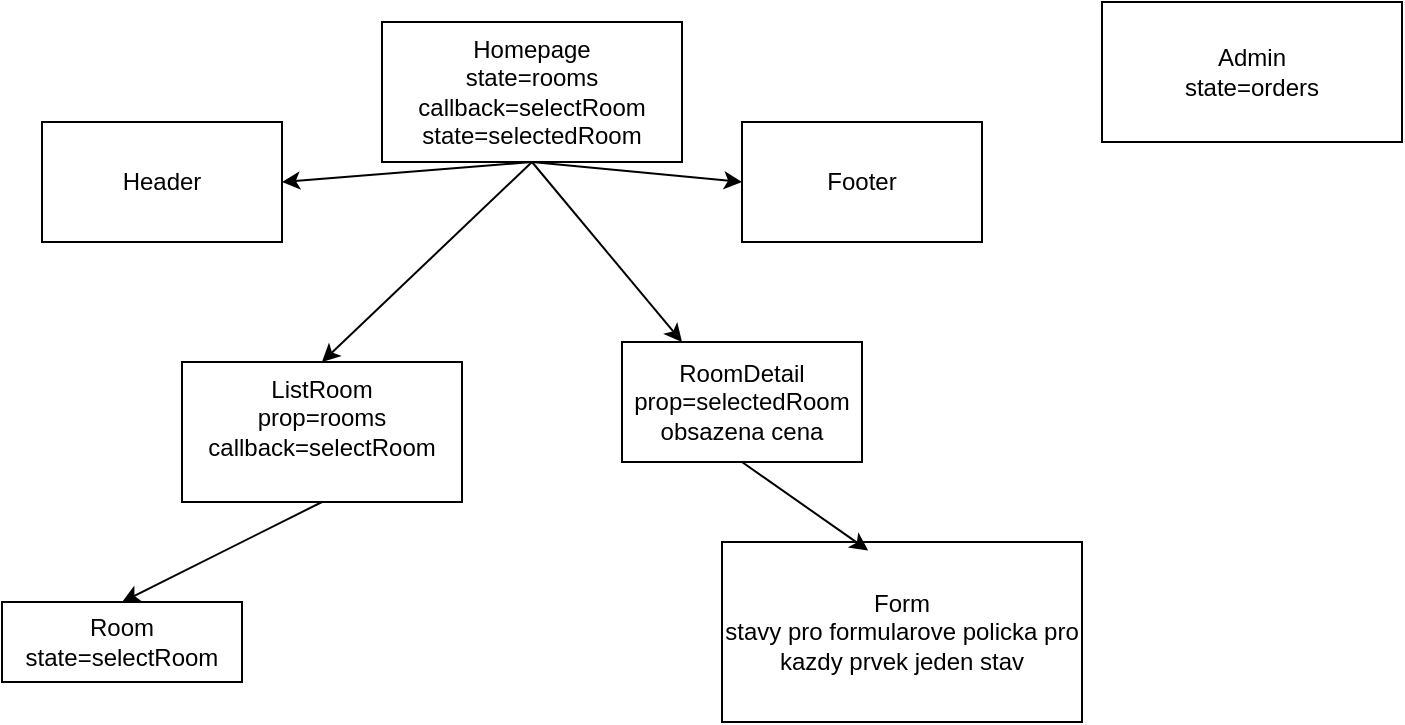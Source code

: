 <mxfile>
    <diagram id="WKbvuVIWfefiAYe6vUld" name="Page-1">
        <mxGraphModel dx="832" dy="356" grid="1" gridSize="10" guides="1" tooltips="1" connect="1" arrows="1" fold="1" page="1" pageScale="1" pageWidth="850" pageHeight="1100" math="0" shadow="0">
            <root>
                <mxCell id="0"/>
                <mxCell id="1" parent="0"/>
                <mxCell id="9" style="edgeStyle=none;html=1;exitX=0.5;exitY=1;exitDx=0;exitDy=0;entryX=1;entryY=0.5;entryDx=0;entryDy=0;" parent="1" source="2" target="8" edge="1">
                    <mxGeometry relative="1" as="geometry"/>
                </mxCell>
                <mxCell id="10" style="edgeStyle=none;html=1;exitX=0.5;exitY=1;exitDx=0;exitDy=0;entryX=0;entryY=0.5;entryDx=0;entryDy=0;" parent="1" source="2" target="4" edge="1">
                    <mxGeometry relative="1" as="geometry"/>
                </mxCell>
                <mxCell id="11" style="edgeStyle=none;html=1;exitX=0.5;exitY=1;exitDx=0;exitDy=0;entryX=0.5;entryY=0;entryDx=0;entryDy=0;" parent="1" source="2" target="5" edge="1">
                    <mxGeometry relative="1" as="geometry"/>
                </mxCell>
                <mxCell id="18" style="edgeStyle=none;html=1;exitX=0.5;exitY=1;exitDx=0;exitDy=0;entryX=0.25;entryY=0;entryDx=0;entryDy=0;" parent="1" source="2" target="7" edge="1">
                    <mxGeometry relative="1" as="geometry"/>
                </mxCell>
                <mxCell id="2" value="Homepage&lt;div&gt;state=rooms&lt;/div&gt;&lt;div&gt;callback=selectRoom&lt;/div&gt;&lt;div&gt;state=selectedRoom&lt;/div&gt;" style="rounded=0;whiteSpace=wrap;html=1;" parent="1" vertex="1">
                    <mxGeometry x="200" y="20" width="150" height="70" as="geometry"/>
                </mxCell>
                <mxCell id="4" value="Footer" style="rounded=0;whiteSpace=wrap;html=1;" parent="1" vertex="1">
                    <mxGeometry x="380" y="70" width="120" height="60" as="geometry"/>
                </mxCell>
                <mxCell id="12" style="edgeStyle=none;html=1;exitX=0.5;exitY=1;exitDx=0;exitDy=0;entryX=0.5;entryY=0;entryDx=0;entryDy=0;" parent="1" source="5" target="6" edge="1">
                    <mxGeometry relative="1" as="geometry"/>
                </mxCell>
                <mxCell id="5" value="ListRoom&lt;div&gt;&lt;font color=&quot;#000000&quot;&gt;prop=rooms&lt;/font&gt;&lt;/div&gt;&lt;div&gt;&lt;font color=&quot;#000000&quot;&gt;&lt;font color=&quot;#000000&quot;&gt;callback=selectRoom&lt;br&gt;&lt;/font&gt;&lt;/font&gt;&lt;div&gt;&lt;br&gt;&lt;/div&gt;&lt;/div&gt;" style="rounded=0;whiteSpace=wrap;html=1;" parent="1" vertex="1">
                    <mxGeometry x="100" y="190" width="140" height="70" as="geometry"/>
                </mxCell>
                <mxCell id="6" value="Room&lt;div&gt;state=selectRoom&lt;/div&gt;" style="rounded=0;whiteSpace=wrap;html=1;" parent="1" vertex="1">
                    <mxGeometry x="10" y="310" width="120" height="40" as="geometry"/>
                </mxCell>
                <mxCell id="7" value="RoomDetail&lt;div&gt;prop=selectedRoom&lt;/div&gt;&lt;div&gt;obsazena cena&lt;/div&gt;" style="rounded=0;whiteSpace=wrap;html=1;" parent="1" vertex="1">
                    <mxGeometry x="320" y="180" width="120" height="60" as="geometry"/>
                </mxCell>
                <mxCell id="8" value="Header" style="rounded=0;whiteSpace=wrap;html=1;" parent="1" vertex="1">
                    <mxGeometry x="30" y="70" width="120" height="60" as="geometry"/>
                </mxCell>
                <mxCell id="14" value="Form&lt;div&gt;stavy pro formularove policka pro kazdy prvek jeden stav&lt;/div&gt;" style="rounded=0;whiteSpace=wrap;html=1;" parent="1" vertex="1">
                    <mxGeometry x="370" y="280" width="180" height="90" as="geometry"/>
                </mxCell>
                <mxCell id="16" style="edgeStyle=none;html=1;exitX=0.5;exitY=1;exitDx=0;exitDy=0;entryX=0.406;entryY=0.047;entryDx=0;entryDy=0;entryPerimeter=0;" parent="1" source="7" target="14" edge="1">
                    <mxGeometry relative="1" as="geometry"/>
                </mxCell>
                <mxCell id="64" value="Admin&lt;div&gt;state=orders&lt;/div&gt;" style="rounded=0;whiteSpace=wrap;html=1;" parent="1" vertex="1">
                    <mxGeometry x="560" y="10" width="150" height="70" as="geometry"/>
                </mxCell>
            </root>
        </mxGraphModel>
    </diagram>
</mxfile>

